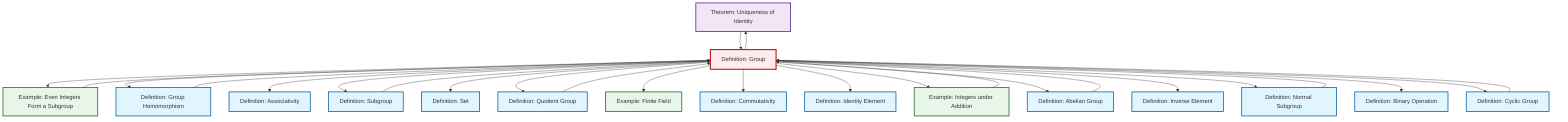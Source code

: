 graph TD
    classDef definition fill:#e1f5fe,stroke:#01579b,stroke-width:2px
    classDef theorem fill:#f3e5f5,stroke:#4a148c,stroke-width:2px
    classDef axiom fill:#fff3e0,stroke:#e65100,stroke-width:2px
    classDef example fill:#e8f5e9,stroke:#1b5e20,stroke-width:2px
    classDef current fill:#ffebee,stroke:#b71c1c,stroke-width:3px
    def-identity-element["Definition: Identity Element"]:::definition
    thm-unique-identity["Theorem: Uniqueness of Identity"]:::theorem
    def-binary-operation["Definition: Binary Operation"]:::definition
    def-subgroup["Definition: Subgroup"]:::definition
    def-set["Definition: Set"]:::definition
    ex-finite-field["Example: Finite Field"]:::example
    def-normal-subgroup["Definition: Normal Subgroup"]:::definition
    def-group["Definition: Group"]:::definition
    ex-integers-addition["Example: Integers under Addition"]:::example
    def-abelian-group["Definition: Abelian Group"]:::definition
    def-associativity["Definition: Associativity"]:::definition
    def-quotient-group["Definition: Quotient Group"]:::definition
    def-cyclic-group["Definition: Cyclic Group"]:::definition
    def-commutativity["Definition: Commutativity"]:::definition
    ex-even-integers-subgroup["Example: Even Integers Form a Subgroup"]:::example
    def-homomorphism["Definition: Group Homomorphism"]:::definition
    def-inverse-element["Definition: Inverse Element"]:::definition
    def-cyclic-group --> def-group
    def-group --> ex-even-integers-subgroup
    def-group --> def-homomorphism
    def-group --> def-associativity
    def-group --> def-subgroup
    def-group --> def-set
    def-homomorphism --> def-group
    def-normal-subgroup --> def-group
    ex-integers-addition --> def-group
    def-subgroup --> def-group
    def-group --> def-quotient-group
    ex-even-integers-subgroup --> def-group
    def-group --> ex-finite-field
    def-group --> def-commutativity
    def-abelian-group --> def-group
    def-group --> def-identity-element
    def-group --> ex-integers-addition
    def-quotient-group --> def-group
    def-group --> def-abelian-group
    def-group --> def-inverse-element
    thm-unique-identity --> def-group
    def-group --> def-normal-subgroup
    def-group --> def-binary-operation
    def-group --> thm-unique-identity
    def-group --> def-cyclic-group
    class def-group current
